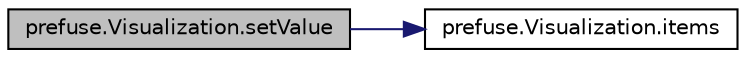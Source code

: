 digraph G
{
  edge [fontname="Helvetica",fontsize="10",labelfontname="Helvetica",labelfontsize="10"];
  node [fontname="Helvetica",fontsize="10",shape=record];
  rankdir="LR";
  Node1 [label="prefuse.Visualization.setValue",height=0.2,width=0.4,color="black", fillcolor="grey75", style="filled" fontcolor="black"];
  Node1 -> Node2 [color="midnightblue",fontsize="10",style="solid"];
  Node2 [label="prefuse.Visualization.items",height=0.2,width=0.4,color="black", fillcolor="white", style="filled",URL="$classprefuse_1_1_visualization.html#a629a8a531883c3329d2cab70e8ad7e06"];
}
